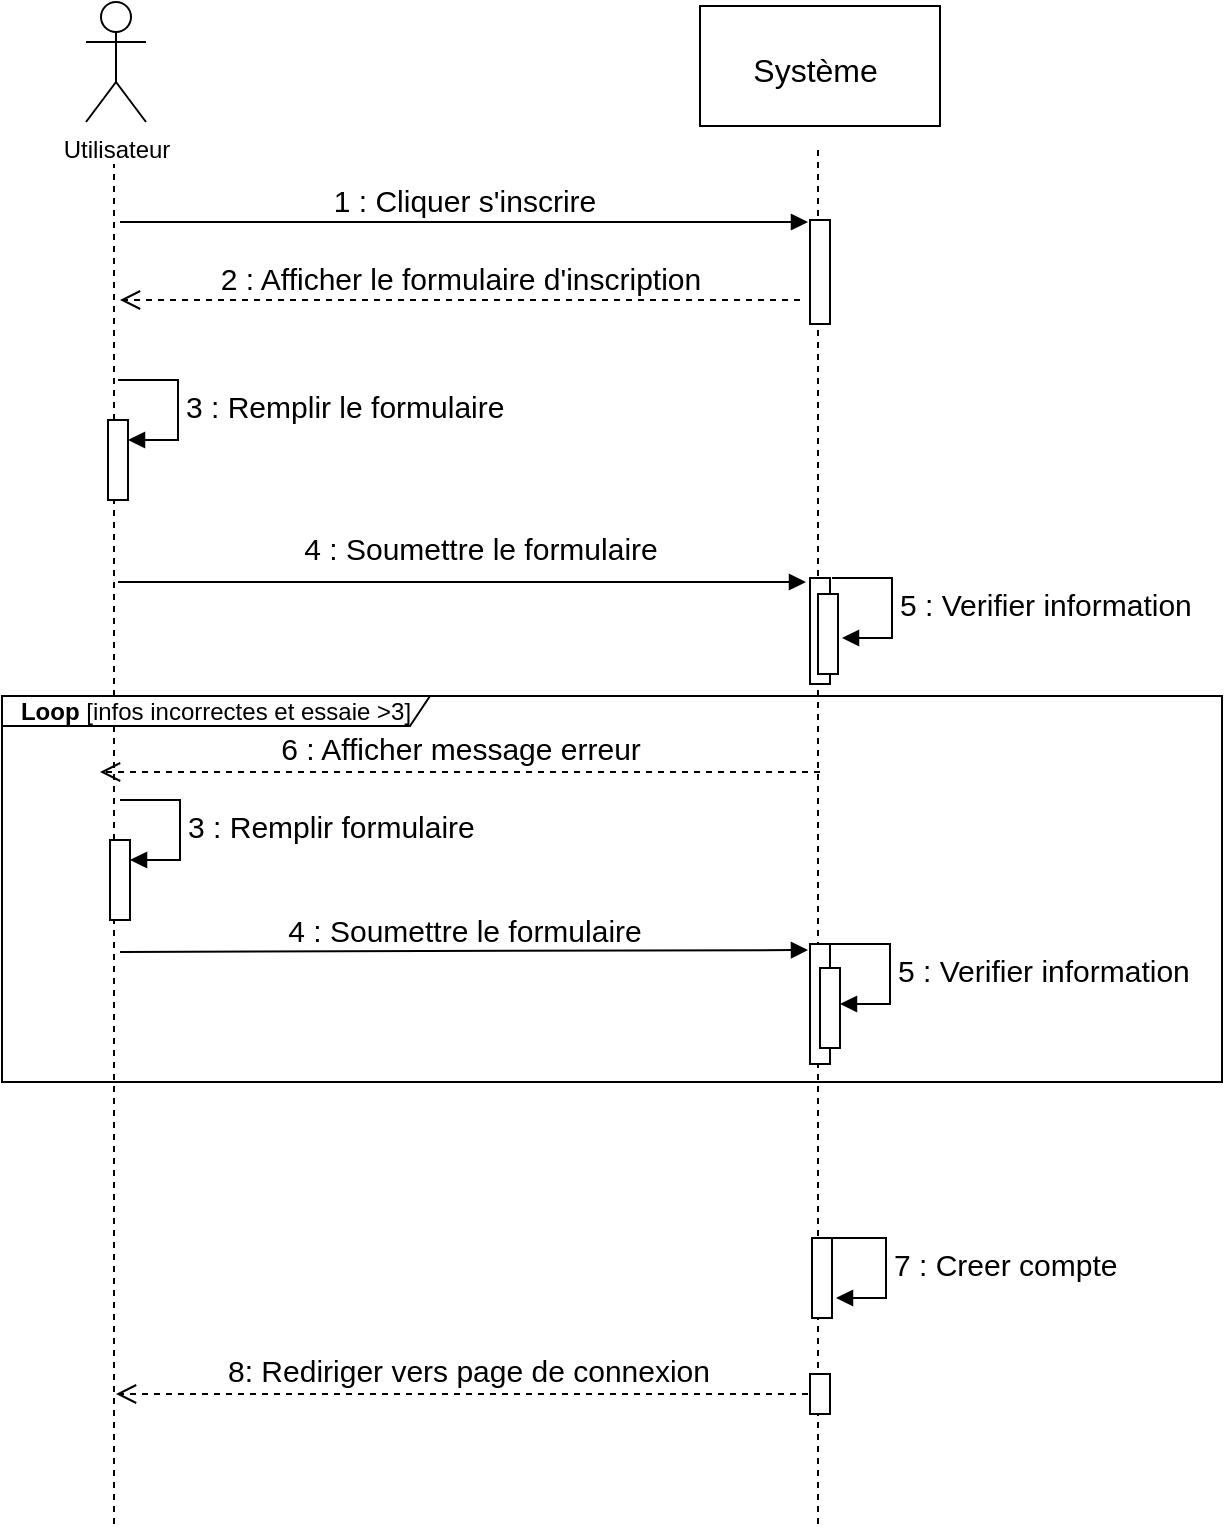 <mxfile version="26.2.2">
  <diagram name="Page-1" id="3WPuclfMck0WZAJVlhRm">
    <mxGraphModel dx="772" dy="1600" grid="1" gridSize="10" guides="1" tooltips="1" connect="1" arrows="1" fold="1" page="1" pageScale="1" pageWidth="850" pageHeight="1100" math="0" shadow="0">
      <root>
        <mxCell id="0" />
        <mxCell id="1" parent="0" />
        <mxCell id="dgJ2CdRcG6Ybd05e3VIU-1" value="Utilisateur" style="shape=umlActor;verticalLabelPosition=bottom;verticalAlign=top;html=1;outlineConnect=0;" parent="1" vertex="1">
          <mxGeometry x="138" y="-1081" width="30" height="60" as="geometry" />
        </mxCell>
        <mxCell id="dgJ2CdRcG6Ybd05e3VIU-2" value="" style="endArrow=none;dashed=1;html=1;rounded=0;" parent="1" edge="1">
          <mxGeometry width="50" height="50" relative="1" as="geometry">
            <mxPoint x="152" y="-320" as="sourcePoint" />
            <mxPoint x="152" y="-1000" as="targetPoint" />
          </mxGeometry>
        </mxCell>
        <mxCell id="dgJ2CdRcG6Ybd05e3VIU-3" value="" style="rounded=0;whiteSpace=wrap;html=1;" parent="1" vertex="1">
          <mxGeometry x="445" y="-1079" width="120" height="60" as="geometry" />
        </mxCell>
        <mxCell id="dgJ2CdRcG6Ybd05e3VIU-4" value="&lt;span style=&quot;font-size:12.0pt;line-height:107%;&lt;br/&gt;font-family:&amp;quot;Times New Roman&amp;quot;,serif;mso-fareast-font-family:Calibri;mso-fareast-theme-font:&lt;br/&gt;minor-latin;mso-ansi-language:FR;mso-fareast-language:EN-US;mso-bidi-language:&lt;br/&gt;AR-SA&quot;&gt;Système&amp;nbsp;&lt;/span&gt;" style="text;html=1;align=center;verticalAlign=middle;whiteSpace=wrap;rounded=0;" parent="1" vertex="1">
          <mxGeometry x="475" y="-1062" width="60" height="30" as="geometry" />
        </mxCell>
        <mxCell id="dgJ2CdRcG6Ybd05e3VIU-5" value="" style="endArrow=none;dashed=1;html=1;rounded=0;" parent="1" edge="1">
          <mxGeometry width="50" height="50" relative="1" as="geometry">
            <mxPoint x="504" y="-320" as="sourcePoint" />
            <mxPoint x="504" y="-1010" as="targetPoint" />
          </mxGeometry>
        </mxCell>
        <mxCell id="dgJ2CdRcG6Ybd05e3VIU-6" value="" style="html=1;points=[[0,0,0,0,5],[0,1,0,0,-5],[1,0,0,0,5],[1,1,0,0,-5]];perimeter=orthogonalPerimeter;outlineConnect=0;targetShapes=umlLifeline;portConstraint=eastwest;newEdgeStyle={&quot;curved&quot;:0,&quot;rounded&quot;:0};" parent="1" vertex="1">
          <mxGeometry x="500" y="-972" width="10" height="52" as="geometry" />
        </mxCell>
        <mxCell id="dgJ2CdRcG6Ybd05e3VIU-7" value="&lt;span style=&quot;line-height: 107%;&quot;&gt;&lt;font style=&quot;font-size: 15px;&quot;&gt;1 : Cliquer s&#39;inscrire&lt;/font&gt;&lt;/span&gt;" style="html=1;verticalAlign=bottom;endArrow=block;curved=0;rounded=0;" parent="1" edge="1">
          <mxGeometry width="80" relative="1" as="geometry">
            <mxPoint x="155" y="-971" as="sourcePoint" />
            <mxPoint x="499" y="-971" as="targetPoint" />
          </mxGeometry>
        </mxCell>
        <mxCell id="dgJ2CdRcG6Ybd05e3VIU-8" value="&lt;span style=&quot;line-height: 107%;&quot;&gt;&lt;font style=&quot;font-size: 15px;&quot;&gt;2 : Afficher le formulaire d&#39;inscription&lt;/font&gt;&lt;/span&gt;" style="html=1;verticalAlign=bottom;endArrow=open;dashed=1;endSize=8;curved=0;rounded=0;" parent="1" edge="1">
          <mxGeometry x="0.004" relative="1" as="geometry">
            <mxPoint x="495" y="-932" as="sourcePoint" />
            <mxPoint x="155" y="-932" as="targetPoint" />
            <mxPoint as="offset" />
          </mxGeometry>
        </mxCell>
        <mxCell id="dgJ2CdRcG6Ybd05e3VIU-9" value="&lt;b&gt;Loop&amp;nbsp;&lt;/b&gt;[infos incorrectes et essaie &amp;gt;3]" style="shape=umlFrame;whiteSpace=wrap;html=1;pointerEvents=0;width=214;height=15;" parent="1" vertex="1">
          <mxGeometry x="96" y="-734" width="610" height="193" as="geometry" />
        </mxCell>
        <mxCell id="dgJ2CdRcG6Ybd05e3VIU-11" value="" style="html=1;points=[[0,0,0,0,5],[0,1,0,0,-5],[1,0,0,0,5],[1,1,0,0,-5]];perimeter=orthogonalPerimeter;outlineConnect=0;targetShapes=umlLifeline;portConstraint=eastwest;newEdgeStyle={&quot;curved&quot;:0,&quot;rounded&quot;:0};" parent="1" vertex="1">
          <mxGeometry x="500" y="-610" width="10" height="60" as="geometry" />
        </mxCell>
        <mxCell id="dgJ2CdRcG6Ybd05e3VIU-12" value="&lt;span style=&quot;line-height: 107%;&quot;&gt;&lt;font style=&quot;font-size: 15px;&quot;&gt;4 : Soumettre le formulaire&lt;/font&gt;&lt;/span&gt;" style="html=1;verticalAlign=bottom;endArrow=block;curved=0;rounded=0;" parent="1" edge="1">
          <mxGeometry x="-0.001" width="80" relative="1" as="geometry">
            <mxPoint x="155" y="-606" as="sourcePoint" />
            <mxPoint x="499" y="-607" as="targetPoint" />
            <mxPoint as="offset" />
          </mxGeometry>
        </mxCell>
        <mxCell id="dgJ2CdRcG6Ybd05e3VIU-13" value="&lt;span style=&quot;line-height: 107%;&quot;&gt;&lt;font style=&quot;font-size: 15px;&quot;&gt;4 : Soumettre le formulaire&lt;/font&gt;&lt;/span&gt;" style="html=1;verticalAlign=bottom;endArrow=block;curved=0;rounded=0;" parent="1" edge="1">
          <mxGeometry x="0.052" y="6" width="80" relative="1" as="geometry">
            <mxPoint x="154" y="-791" as="sourcePoint" />
            <mxPoint x="498" y="-791" as="targetPoint" />
            <mxPoint as="offset" />
          </mxGeometry>
        </mxCell>
        <mxCell id="dgJ2CdRcG6Ybd05e3VIU-14" value="&lt;font style=&quot;font-size: 15px;&quot;&gt;6 : Afficher message erreur&lt;/font&gt;" style="html=1;verticalAlign=bottom;endArrow=open;dashed=1;endSize=8;curved=0;rounded=0;" parent="1" edge="1">
          <mxGeometry relative="1" as="geometry">
            <mxPoint x="505" y="-696" as="sourcePoint" />
            <mxPoint x="145" y="-696" as="targetPoint" />
          </mxGeometry>
        </mxCell>
        <mxCell id="dgJ2CdRcG6Ybd05e3VIU-16" value="&lt;font style=&quot;font-size: 15px;&quot;&gt;8:&lt;span style=&quot;background-color: light-dark(#ffffff, var(--ge-dark-color, #121212)); color: light-dark(rgb(0, 0, 0), rgb(255, 255, 255));&quot;&gt;&amp;nbsp;Rediriger vers page de connexion&lt;/span&gt;&lt;/font&gt;" style="html=1;verticalAlign=bottom;endArrow=open;dashed=1;endSize=8;curved=0;rounded=0;" parent="1" edge="1">
          <mxGeometry relative="1" as="geometry">
            <mxPoint x="505" y="-385" as="sourcePoint" />
            <mxPoint x="153" y="-385" as="targetPoint" />
          </mxGeometry>
        </mxCell>
        <mxCell id="dgJ2CdRcG6Ybd05e3VIU-21" value="" style="html=1;points=[[0,0,0,0,5],[0,1,0,0,-5],[1,0,0,0,5],[1,1,0,0,-5]];perimeter=orthogonalPerimeter;outlineConnect=0;targetShapes=umlLifeline;portConstraint=eastwest;newEdgeStyle={&quot;curved&quot;:0,&quot;rounded&quot;:0};" parent="1" vertex="1">
          <mxGeometry x="500" y="-395" width="10" height="20" as="geometry" />
        </mxCell>
        <mxCell id="dgJ2CdRcG6Ybd05e3VIU-22" value="" style="html=1;points=[[0,0,0,0,5],[0,1,0,0,-5],[1,0,0,0,5],[1,1,0,0,-5]];perimeter=orthogonalPerimeter;outlineConnect=0;targetShapes=umlLifeline;portConstraint=eastwest;newEdgeStyle={&quot;curved&quot;:0,&quot;rounded&quot;:0};" parent="1" vertex="1">
          <mxGeometry x="505" y="-598" width="10" height="40" as="geometry" />
        </mxCell>
        <mxCell id="dgJ2CdRcG6Ybd05e3VIU-23" value="&lt;font style=&quot;font-size: 15px;&quot;&gt;5 : Verifier information&lt;/font&gt;" style="html=1;align=left;spacingLeft=2;endArrow=block;rounded=0;edgeStyle=orthogonalEdgeStyle;curved=0;rounded=0;" parent="1" edge="1">
          <mxGeometry relative="1" as="geometry">
            <mxPoint x="510" y="-610" as="sourcePoint" />
            <Array as="points">
              <mxPoint x="540" y="-580" />
            </Array>
            <mxPoint x="515" y="-580" as="targetPoint" />
          </mxGeometry>
        </mxCell>
        <mxCell id="dgJ2CdRcG6Ybd05e3VIU-24" value="" style="html=1;points=[[0,0,0,0,5],[0,1,0,0,-5],[1,0,0,0,5],[1,1,0,0,-5]];perimeter=orthogonalPerimeter;outlineConnect=0;targetShapes=umlLifeline;portConstraint=eastwest;newEdgeStyle={&quot;curved&quot;:0,&quot;rounded&quot;:0};" parent="1" vertex="1">
          <mxGeometry x="150" y="-662" width="10" height="40" as="geometry" />
        </mxCell>
        <mxCell id="dgJ2CdRcG6Ybd05e3VIU-25" value="&lt;font style=&quot;font-size: 15px;&quot;&gt;3 :&lt;span style=&quot;background-color: light-dark(#ffffff, var(--ge-dark-color, #121212)); color: light-dark(rgb(0, 0, 0), rgb(255, 255, 255));&quot;&gt;&amp;nbsp;Remplir formulaire&lt;/span&gt;&lt;/font&gt;" style="html=1;align=left;spacingLeft=2;endArrow=block;rounded=0;edgeStyle=orthogonalEdgeStyle;curved=0;rounded=0;" parent="1" target="dgJ2CdRcG6Ybd05e3VIU-24" edge="1">
          <mxGeometry relative="1" as="geometry">
            <mxPoint x="155" y="-682" as="sourcePoint" />
            <Array as="points">
              <mxPoint x="185" y="-652" />
            </Array>
          </mxGeometry>
        </mxCell>
        <mxCell id="dgJ2CdRcG6Ybd05e3VIU-26" value="" style="html=1;points=[[0,0,0,0,5],[0,1,0,0,-5],[1,0,0,0,5],[1,1,0,0,-5]];perimeter=orthogonalPerimeter;outlineConnect=0;targetShapes=umlLifeline;portConstraint=eastwest;newEdgeStyle={&quot;curved&quot;:0,&quot;rounded&quot;:0};" parent="1" vertex="1">
          <mxGeometry x="500" y="-793" width="10" height="53" as="geometry" />
        </mxCell>
        <mxCell id="dgJ2CdRcG6Ybd05e3VIU-27" value="" style="html=1;points=[[0,0,0,0,5],[0,1,0,0,-5],[1,0,0,0,5],[1,1,0,0,-5]];perimeter=orthogonalPerimeter;outlineConnect=0;targetShapes=umlLifeline;portConstraint=eastwest;newEdgeStyle={&quot;curved&quot;:0,&quot;rounded&quot;:0};" parent="1" vertex="1">
          <mxGeometry x="504" y="-785" width="10" height="40" as="geometry" />
        </mxCell>
        <mxCell id="dgJ2CdRcG6Ybd05e3VIU-28" value="&lt;font style=&quot;font-size: 15px;&quot;&gt;5 : Verifier information&lt;/font&gt;" style="html=1;align=left;spacingLeft=2;endArrow=block;rounded=0;edgeStyle=orthogonalEdgeStyle;curved=0;rounded=0;" parent="1" edge="1">
          <mxGeometry relative="1" as="geometry">
            <mxPoint x="511" y="-793" as="sourcePoint" />
            <Array as="points">
              <mxPoint x="541" y="-763" />
            </Array>
            <mxPoint x="516" y="-763" as="targetPoint" />
          </mxGeometry>
        </mxCell>
        <mxCell id="dgJ2CdRcG6Ybd05e3VIU-29" value="" style="html=1;points=[[0,0,0,0,5],[0,1,0,0,-5],[1,0,0,0,5],[1,1,0,0,-5]];perimeter=orthogonalPerimeter;outlineConnect=0;targetShapes=umlLifeline;portConstraint=eastwest;newEdgeStyle={&quot;curved&quot;:0,&quot;rounded&quot;:0};" parent="1" vertex="1">
          <mxGeometry x="149" y="-872" width="10" height="40" as="geometry" />
        </mxCell>
        <mxCell id="dgJ2CdRcG6Ybd05e3VIU-30" value="&lt;font style=&quot;font-size: 15px;&quot;&gt;3 : Remplir le formulaire&lt;/font&gt;" style="html=1;align=left;spacingLeft=2;endArrow=block;rounded=0;edgeStyle=orthogonalEdgeStyle;curved=0;rounded=0;" parent="1" target="dgJ2CdRcG6Ybd05e3VIU-29" edge="1">
          <mxGeometry relative="1" as="geometry">
            <mxPoint x="154" y="-892" as="sourcePoint" />
            <Array as="points">
              <mxPoint x="184" y="-862" />
            </Array>
          </mxGeometry>
        </mxCell>
        <mxCell id="dgJ2CdRcG6Ybd05e3VIU-31" value="" style="html=1;points=[[0,0,0,0,5],[0,1,0,0,-5],[1,0,0,0,5],[1,1,0,0,-5]];perimeter=orthogonalPerimeter;outlineConnect=0;targetShapes=umlLifeline;portConstraint=eastwest;newEdgeStyle={&quot;curved&quot;:0,&quot;rounded&quot;:0};" parent="1" vertex="1">
          <mxGeometry x="501" y="-463" width="10" height="40" as="geometry" />
        </mxCell>
        <mxCell id="dgJ2CdRcG6Ybd05e3VIU-33" value="&lt;span style=&quot;font-size: 15px;&quot;&gt;7 : Creer compte&lt;/span&gt;" style="html=1;align=left;spacingLeft=2;endArrow=block;rounded=0;edgeStyle=orthogonalEdgeStyle;curved=0;rounded=0;" parent="1" edge="1">
          <mxGeometry relative="1" as="geometry">
            <mxPoint x="508" y="-463" as="sourcePoint" />
            <Array as="points">
              <mxPoint x="538" y="-433" />
            </Array>
            <mxPoint x="513" y="-433" as="targetPoint" />
          </mxGeometry>
        </mxCell>
      </root>
    </mxGraphModel>
  </diagram>
</mxfile>
